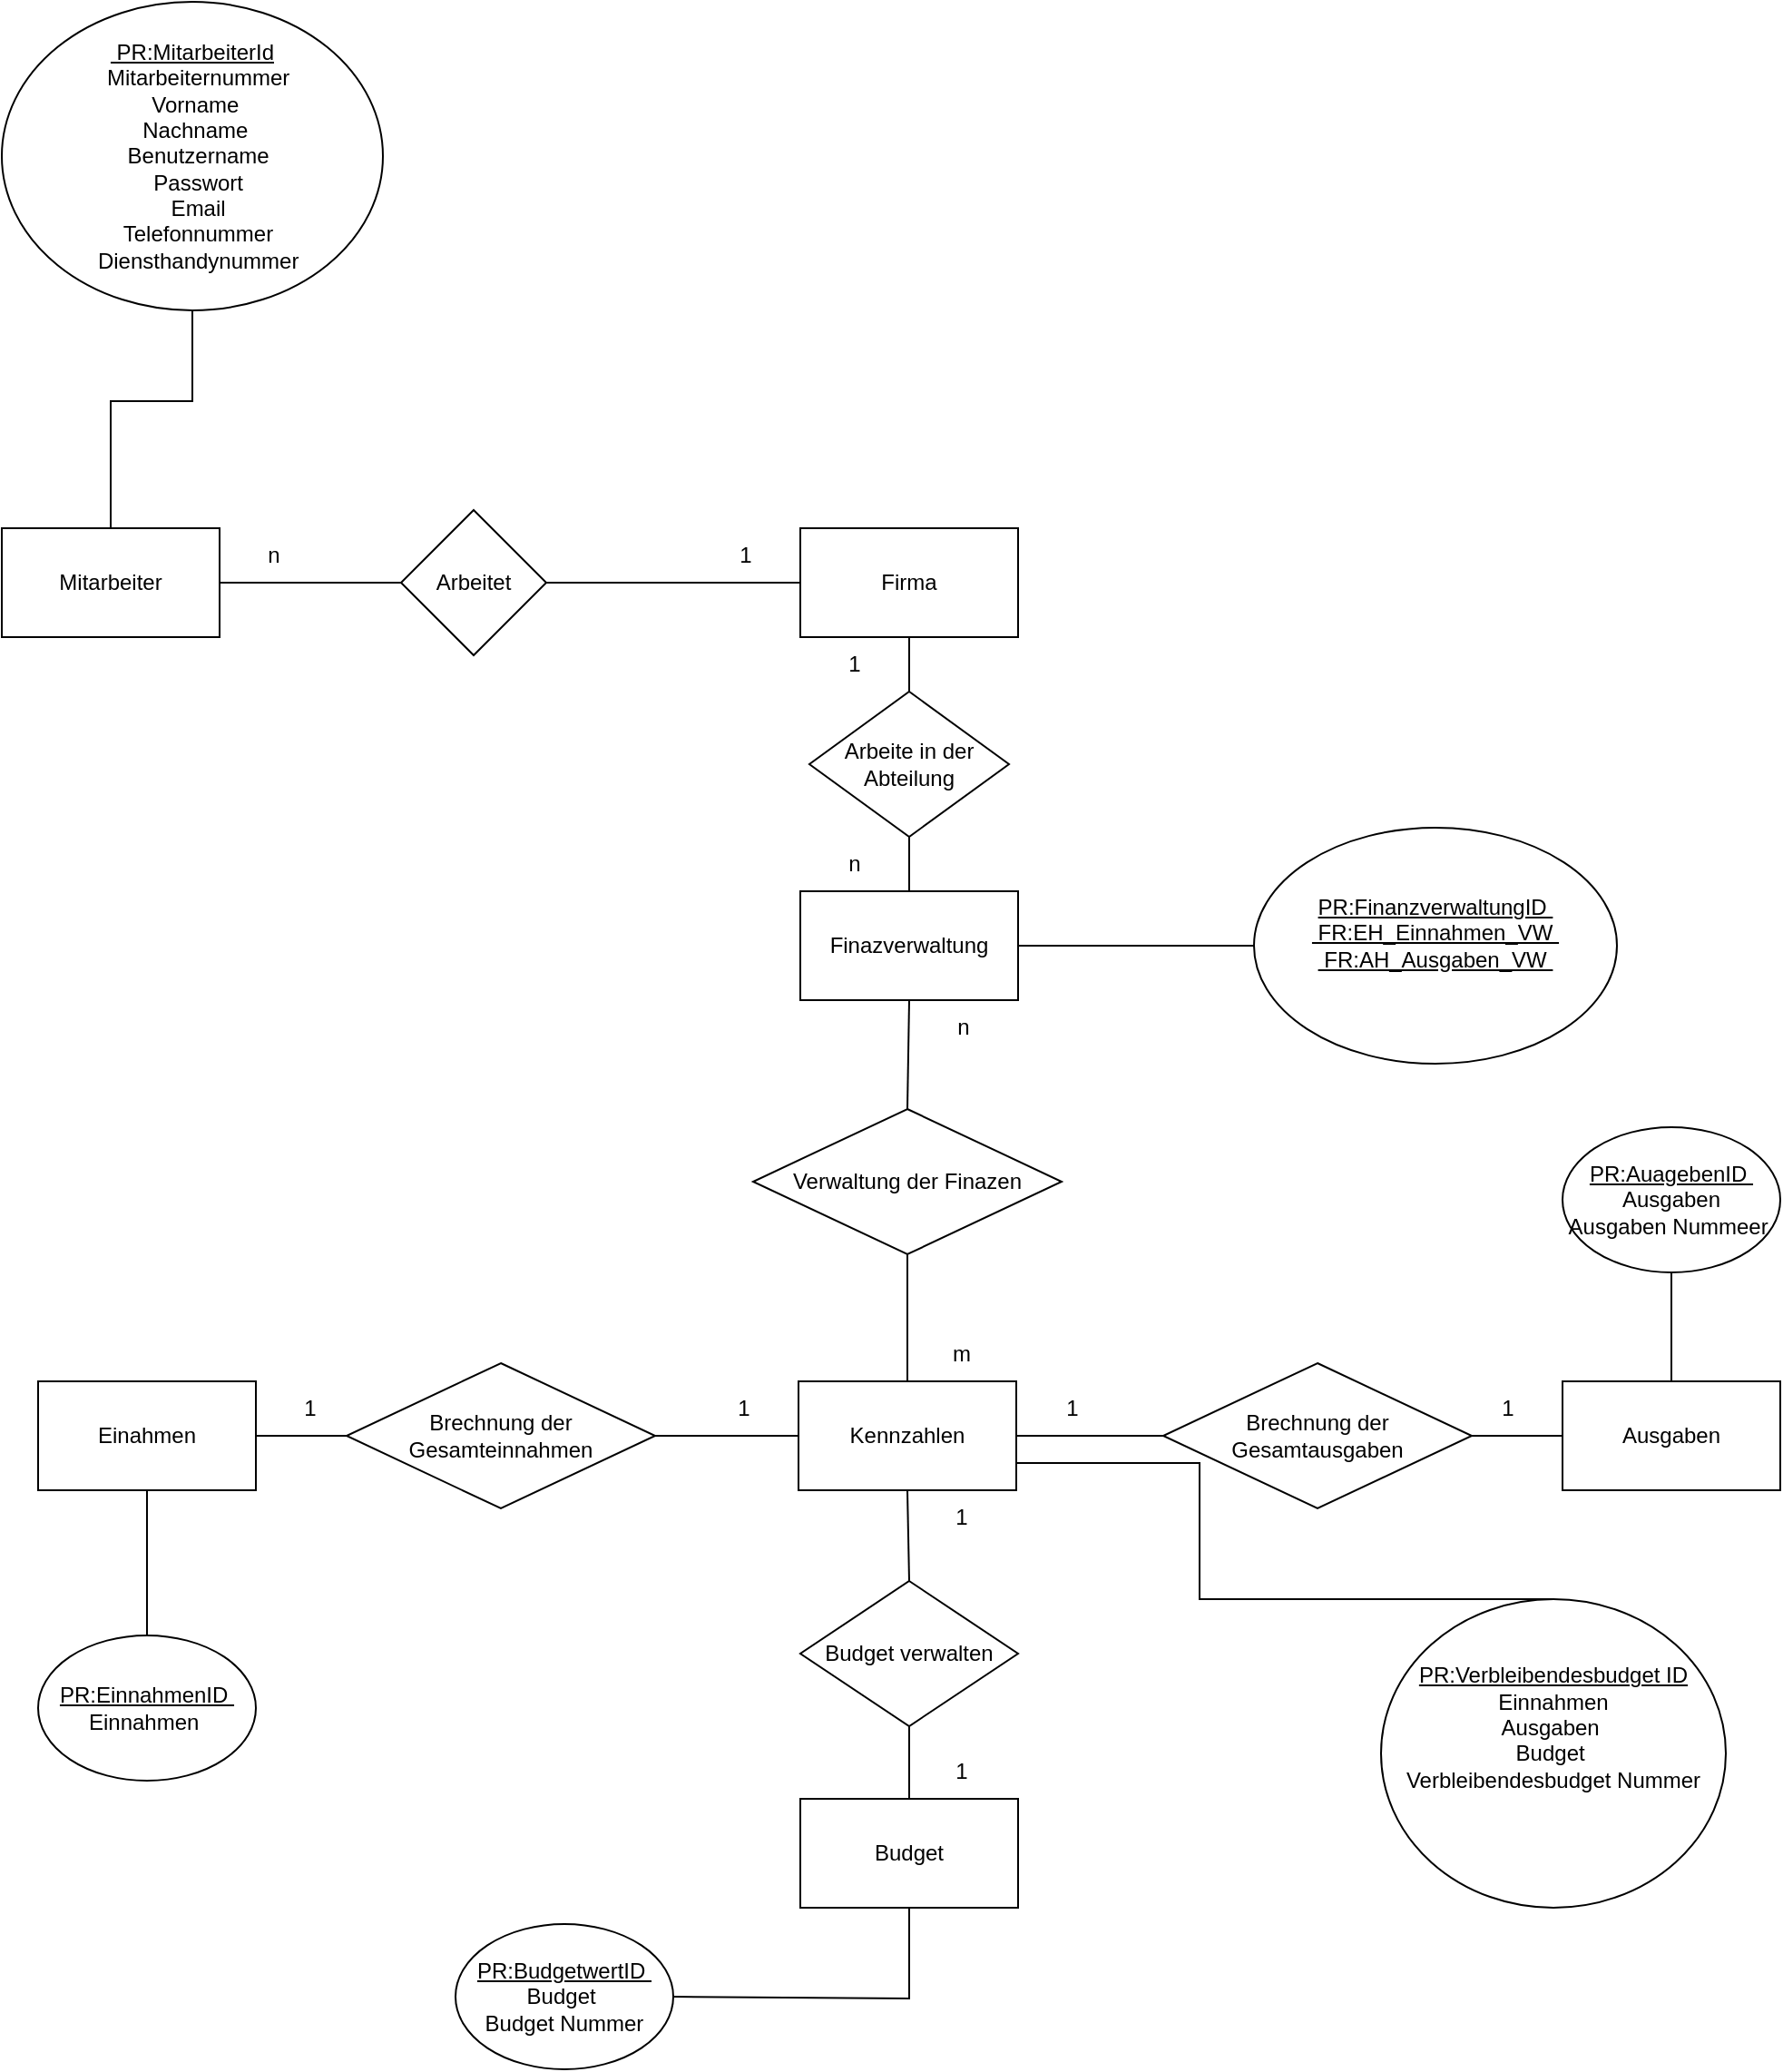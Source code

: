 <mxfile version="26.0.14">
  <diagram name="Seite-1" id="GcwQWnP7xBJ_4kQbS8rm">
    <mxGraphModel dx="1425" dy="2060" grid="1" gridSize="10" guides="1" tooltips="1" connect="1" arrows="1" fold="1" page="1" pageScale="1" pageWidth="827" pageHeight="1169" math="0" shadow="0">
      <root>
        <mxCell id="0" />
        <mxCell id="1" parent="0" />
        <mxCell id="HaEO-w3vZEoRvjeN49cU-1" value="Mitarbeiter" style="rounded=0;whiteSpace=wrap;html=1;" parent="1" vertex="1">
          <mxGeometry y="320" width="120" height="60" as="geometry" />
        </mxCell>
        <mxCell id="HaEO-w3vZEoRvjeN49cU-2" value="Firma" style="rounded=0;whiteSpace=wrap;html=1;" parent="1" vertex="1">
          <mxGeometry x="440" y="320" width="120" height="60" as="geometry" />
        </mxCell>
        <mxCell id="HaEO-w3vZEoRvjeN49cU-3" value="Einahmen" style="rounded=0;whiteSpace=wrap;html=1;" parent="1" vertex="1">
          <mxGeometry x="20" y="790" width="120" height="60" as="geometry" />
        </mxCell>
        <mxCell id="HaEO-w3vZEoRvjeN49cU-4" value="Ausgaben" style="rounded=0;whiteSpace=wrap;html=1;" parent="1" vertex="1">
          <mxGeometry x="860" y="790" width="120" height="60" as="geometry" />
        </mxCell>
        <mxCell id="HaEO-w3vZEoRvjeN49cU-5" value="Kennzahlen" style="rounded=0;whiteSpace=wrap;html=1;" parent="1" vertex="1">
          <mxGeometry x="439" y="790" width="120" height="60" as="geometry" />
        </mxCell>
        <mxCell id="HaEO-w3vZEoRvjeN49cU-6" value="Finazverwaltung" style="rounded=0;whiteSpace=wrap;html=1;" parent="1" vertex="1">
          <mxGeometry x="440" y="520" width="120" height="60" as="geometry" />
        </mxCell>
        <mxCell id="HaEO-w3vZEoRvjeN49cU-7" value="Arbeitet" style="rhombus;whiteSpace=wrap;html=1;" parent="1" vertex="1">
          <mxGeometry x="220" y="310" width="80" height="80" as="geometry" />
        </mxCell>
        <mxCell id="HaEO-w3vZEoRvjeN49cU-8" value="" style="endArrow=none;html=1;rounded=0;exitX=1;exitY=0.5;exitDx=0;exitDy=0;entryX=0;entryY=0.5;entryDx=0;entryDy=0;" parent="1" source="HaEO-w3vZEoRvjeN49cU-1" target="HaEO-w3vZEoRvjeN49cU-7" edge="1">
          <mxGeometry width="50" height="50" relative="1" as="geometry">
            <mxPoint x="220" y="450" as="sourcePoint" />
            <mxPoint x="270" y="400" as="targetPoint" />
          </mxGeometry>
        </mxCell>
        <mxCell id="HaEO-w3vZEoRvjeN49cU-9" value="" style="endArrow=none;html=1;rounded=0;exitX=0;exitY=0.5;exitDx=0;exitDy=0;entryX=1;entryY=0.5;entryDx=0;entryDy=0;" parent="1" source="HaEO-w3vZEoRvjeN49cU-2" target="HaEO-w3vZEoRvjeN49cU-7" edge="1">
          <mxGeometry width="50" height="50" relative="1" as="geometry">
            <mxPoint x="220" y="450" as="sourcePoint" />
            <mxPoint x="270" y="400" as="targetPoint" />
          </mxGeometry>
        </mxCell>
        <mxCell id="HaEO-w3vZEoRvjeN49cU-10" value="n" style="text;html=1;strokeColor=none;fillColor=none;align=center;verticalAlign=middle;whiteSpace=wrap;rounded=0;" parent="1" vertex="1">
          <mxGeometry x="120" y="320" width="60" height="30" as="geometry" />
        </mxCell>
        <mxCell id="HaEO-w3vZEoRvjeN49cU-11" value="1" style="text;html=1;strokeColor=none;fillColor=none;align=center;verticalAlign=middle;whiteSpace=wrap;rounded=0;" parent="1" vertex="1">
          <mxGeometry x="380" y="320" width="60" height="30" as="geometry" />
        </mxCell>
        <mxCell id="HaEO-w3vZEoRvjeN49cU-12" value="&lt;div&gt;&lt;u&gt;&amp;nbsp;PR:MitarbeiterId&lt;/u&gt;&lt;/div&gt;&lt;div&gt;&amp;nbsp; Mitarbeiternummer&lt;/div&gt;&lt;div&gt;&amp;nbsp; Vorname&amp;nbsp;&lt;/div&gt;&lt;div&gt;&amp;nbsp; Nachname&amp;nbsp;&lt;/div&gt;&lt;div&gt;&amp;nbsp; Benutzername&lt;/div&gt;&lt;div&gt;&amp;nbsp; Passwort&lt;/div&gt;&lt;div&gt;&amp;nbsp; Email&lt;/div&gt;&lt;div&gt;&amp;nbsp; Telefonnummer&lt;/div&gt;&lt;div&gt;&amp;nbsp; Diensthandynummer&lt;/div&gt;" style="ellipse;whiteSpace=wrap;html=1;" parent="1" vertex="1">
          <mxGeometry y="30" width="210" height="170" as="geometry" />
        </mxCell>
        <mxCell id="HaEO-w3vZEoRvjeN49cU-13" value="" style="endArrow=none;html=1;rounded=0;exitX=0.5;exitY=1;exitDx=0;exitDy=0;entryX=0.5;entryY=0;entryDx=0;entryDy=0;" parent="1" source="HaEO-w3vZEoRvjeN49cU-12" target="HaEO-w3vZEoRvjeN49cU-1" edge="1">
          <mxGeometry width="50" height="50" relative="1" as="geometry">
            <mxPoint x="90" y="450" as="sourcePoint" />
            <mxPoint x="140" y="400" as="targetPoint" />
            <Array as="points">
              <mxPoint x="105" y="250" />
              <mxPoint x="60" y="250" />
            </Array>
          </mxGeometry>
        </mxCell>
        <mxCell id="HaEO-w3vZEoRvjeN49cU-14" value="Arbeite in der Abteilung" style="rhombus;whiteSpace=wrap;html=1;" parent="1" vertex="1">
          <mxGeometry x="445" y="410" width="110" height="80" as="geometry" />
        </mxCell>
        <mxCell id="HaEO-w3vZEoRvjeN49cU-15" value="" style="endArrow=none;html=1;rounded=0;exitX=0.5;exitY=1;exitDx=0;exitDy=0;entryX=0.5;entryY=0;entryDx=0;entryDy=0;" parent="1" source="HaEO-w3vZEoRvjeN49cU-2" target="HaEO-w3vZEoRvjeN49cU-14" edge="1">
          <mxGeometry width="50" height="50" relative="1" as="geometry">
            <mxPoint x="90" y="450" as="sourcePoint" />
            <mxPoint x="140" y="400" as="targetPoint" />
          </mxGeometry>
        </mxCell>
        <mxCell id="HaEO-w3vZEoRvjeN49cU-16" value="" style="endArrow=none;html=1;rounded=0;exitX=0.5;exitY=0;exitDx=0;exitDy=0;entryX=0.5;entryY=1;entryDx=0;entryDy=0;" parent="1" source="HaEO-w3vZEoRvjeN49cU-6" target="HaEO-w3vZEoRvjeN49cU-14" edge="1">
          <mxGeometry width="50" height="50" relative="1" as="geometry">
            <mxPoint x="90" y="450" as="sourcePoint" />
            <mxPoint x="140" y="400" as="targetPoint" />
          </mxGeometry>
        </mxCell>
        <mxCell id="HaEO-w3vZEoRvjeN49cU-17" value="1" style="text;html=1;strokeColor=none;fillColor=none;align=center;verticalAlign=middle;whiteSpace=wrap;rounded=0;" parent="1" vertex="1">
          <mxGeometry x="440" y="380" width="60" height="30" as="geometry" />
        </mxCell>
        <mxCell id="HaEO-w3vZEoRvjeN49cU-18" value="n" style="text;html=1;strokeColor=none;fillColor=none;align=center;verticalAlign=middle;whiteSpace=wrap;rounded=0;" parent="1" vertex="1">
          <mxGeometry x="440" y="490" width="60" height="30" as="geometry" />
        </mxCell>
        <mxCell id="HaEO-w3vZEoRvjeN49cU-19" value="Verwaltung der Finazen" style="rhombus;whiteSpace=wrap;html=1;" parent="1" vertex="1">
          <mxGeometry x="414" y="640" width="170" height="80" as="geometry" />
        </mxCell>
        <mxCell id="HaEO-w3vZEoRvjeN49cU-20" value="" style="endArrow=none;html=1;rounded=0;exitX=0.5;exitY=1;exitDx=0;exitDy=0;entryX=0.5;entryY=0;entryDx=0;entryDy=0;" parent="1" source="HaEO-w3vZEoRvjeN49cU-6" target="HaEO-w3vZEoRvjeN49cU-19" edge="1">
          <mxGeometry width="50" height="50" relative="1" as="geometry">
            <mxPoint x="500" y="740" as="sourcePoint" />
            <mxPoint x="550" y="690" as="targetPoint" />
          </mxGeometry>
        </mxCell>
        <mxCell id="HaEO-w3vZEoRvjeN49cU-21" value="" style="endArrow=none;html=1;rounded=0;exitX=0.5;exitY=0;exitDx=0;exitDy=0;entryX=0.5;entryY=1;entryDx=0;entryDy=0;" parent="1" source="HaEO-w3vZEoRvjeN49cU-5" target="HaEO-w3vZEoRvjeN49cU-19" edge="1">
          <mxGeometry width="50" height="50" relative="1" as="geometry">
            <mxPoint x="500" y="740" as="sourcePoint" />
            <mxPoint x="550" y="690" as="targetPoint" />
          </mxGeometry>
        </mxCell>
        <mxCell id="HaEO-w3vZEoRvjeN49cU-22" value="n" style="text;html=1;strokeColor=none;fillColor=none;align=center;verticalAlign=middle;whiteSpace=wrap;rounded=0;" parent="1" vertex="1">
          <mxGeometry x="500" y="580" width="60" height="30" as="geometry" />
        </mxCell>
        <mxCell id="HaEO-w3vZEoRvjeN49cU-23" value="m" style="text;html=1;strokeColor=none;fillColor=none;align=center;verticalAlign=middle;whiteSpace=wrap;rounded=0;" parent="1" vertex="1">
          <mxGeometry x="499" y="760" width="60" height="30" as="geometry" />
        </mxCell>
        <mxCell id="HaEO-w3vZEoRvjeN49cU-24" value="Brechnung der Gesamteinnahmen" style="rhombus;whiteSpace=wrap;html=1;" parent="1" vertex="1">
          <mxGeometry x="190" y="780" width="170" height="80" as="geometry" />
        </mxCell>
        <mxCell id="HaEO-w3vZEoRvjeN49cU-25" value="Brechnung der Gesamtausgaben" style="rhombus;whiteSpace=wrap;html=1;" parent="1" vertex="1">
          <mxGeometry x="640" y="780" width="170" height="80" as="geometry" />
        </mxCell>
        <mxCell id="HaEO-w3vZEoRvjeN49cU-26" value="" style="endArrow=none;html=1;rounded=0;exitX=1;exitY=0.5;exitDx=0;exitDy=0;entryX=0;entryY=0.5;entryDx=0;entryDy=0;" parent="1" source="HaEO-w3vZEoRvjeN49cU-3" target="HaEO-w3vZEoRvjeN49cU-24" edge="1">
          <mxGeometry width="50" height="50" relative="1" as="geometry">
            <mxPoint x="210" y="740" as="sourcePoint" />
            <mxPoint x="260" y="690" as="targetPoint" />
          </mxGeometry>
        </mxCell>
        <mxCell id="HaEO-w3vZEoRvjeN49cU-27" value="" style="endArrow=none;html=1;rounded=0;exitX=1;exitY=0.5;exitDx=0;exitDy=0;entryX=0;entryY=0.5;entryDx=0;entryDy=0;" parent="1" source="HaEO-w3vZEoRvjeN49cU-24" target="HaEO-w3vZEoRvjeN49cU-5" edge="1">
          <mxGeometry width="50" height="50" relative="1" as="geometry">
            <mxPoint x="210" y="740" as="sourcePoint" />
            <mxPoint x="260" y="690" as="targetPoint" />
          </mxGeometry>
        </mxCell>
        <mxCell id="HaEO-w3vZEoRvjeN49cU-28" value="" style="endArrow=none;html=1;rounded=0;entryX=0;entryY=0.5;entryDx=0;entryDy=0;exitX=1;exitY=0.5;exitDx=0;exitDy=0;" parent="1" source="HaEO-w3vZEoRvjeN49cU-25" target="HaEO-w3vZEoRvjeN49cU-4" edge="1">
          <mxGeometry width="50" height="50" relative="1" as="geometry">
            <mxPoint x="520" y="740" as="sourcePoint" />
            <mxPoint x="570" y="690" as="targetPoint" />
          </mxGeometry>
        </mxCell>
        <mxCell id="HaEO-w3vZEoRvjeN49cU-29" value="" style="endArrow=none;html=1;rounded=0;exitX=1;exitY=0.5;exitDx=0;exitDy=0;" parent="1" source="HaEO-w3vZEoRvjeN49cU-5" target="HaEO-w3vZEoRvjeN49cU-25" edge="1">
          <mxGeometry width="50" height="50" relative="1" as="geometry">
            <mxPoint x="570" y="830" as="sourcePoint" />
            <mxPoint x="570" y="690" as="targetPoint" />
          </mxGeometry>
        </mxCell>
        <mxCell id="HaEO-w3vZEoRvjeN49cU-30" value="1" style="text;html=1;strokeColor=none;fillColor=none;align=center;verticalAlign=middle;whiteSpace=wrap;rounded=0;" parent="1" vertex="1">
          <mxGeometry x="140" y="790" width="60" height="30" as="geometry" />
        </mxCell>
        <mxCell id="HaEO-w3vZEoRvjeN49cU-31" value="1" style="text;html=1;strokeColor=none;fillColor=none;align=center;verticalAlign=middle;whiteSpace=wrap;rounded=0;" parent="1" vertex="1">
          <mxGeometry x="379" y="790" width="60" height="30" as="geometry" />
        </mxCell>
        <mxCell id="HaEO-w3vZEoRvjeN49cU-32" value="1" style="text;html=1;strokeColor=none;fillColor=none;align=center;verticalAlign=middle;whiteSpace=wrap;rounded=0;" parent="1" vertex="1">
          <mxGeometry x="800" y="790" width="60" height="30" as="geometry" />
        </mxCell>
        <mxCell id="HaEO-w3vZEoRvjeN49cU-33" value="1" style="text;html=1;strokeColor=none;fillColor=none;align=center;verticalAlign=middle;whiteSpace=wrap;rounded=0;" parent="1" vertex="1">
          <mxGeometry x="560" y="790" width="60" height="30" as="geometry" />
        </mxCell>
        <mxCell id="HaEO-w3vZEoRvjeN49cU-34" value="&lt;div&gt;&lt;u&gt;PR:AuagebenID&amp;nbsp;&lt;/u&gt;&lt;/div&gt;&lt;div&gt;Ausgaben&lt;/div&gt;&lt;div&gt;Ausgaben Nummeer&amp;nbsp;&lt;/div&gt;" style="ellipse;whiteSpace=wrap;html=1;" parent="1" vertex="1">
          <mxGeometry x="860" y="650" width="120" height="80" as="geometry" />
        </mxCell>
        <mxCell id="HaEO-w3vZEoRvjeN49cU-35" value="&lt;div&gt;&lt;u&gt;PR:FinanzverwaltungID&amp;nbsp;&lt;/u&gt;&lt;/div&gt;&lt;div&gt;&lt;u&gt;&lt;span style=&quot;background-color: initial;&quot;&gt;&amp;nbsp;FR:EH_Einnahmen_VW&amp;nbsp;&lt;/span&gt;&lt;/u&gt;&lt;/div&gt;&lt;div&gt;&lt;span style=&quot;background-color: initial;&quot;&gt;&lt;u&gt;&amp;nbsp;FR:AH_Ausgaben_VW&amp;nbsp;&lt;/u&gt;&lt;/span&gt;&lt;/div&gt;&lt;div&gt;&lt;span style=&quot;background-color: initial;&quot;&gt;&amp;nbsp;&lt;/span&gt;&lt;/div&gt;" style="ellipse;whiteSpace=wrap;html=1;" parent="1" vertex="1">
          <mxGeometry x="690" y="485" width="200" height="130" as="geometry" />
        </mxCell>
        <mxCell id="HaEO-w3vZEoRvjeN49cU-38" value="&lt;div&gt;&lt;u&gt;PR:Verbleibendesbudget ID&lt;/u&gt;&lt;/div&gt;&lt;div&gt;&lt;span style=&quot;background-color: transparent; color: light-dark(rgb(0, 0, 0), rgb(255, 255, 255));&quot;&gt;Einnahmen&lt;/span&gt;&lt;/div&gt;&lt;div&gt;Ausgaben&amp;nbsp;&lt;/div&gt;&lt;div&gt;Budget&amp;nbsp;&lt;/div&gt;&lt;div&gt;Verbleibendesbudget Nummer&lt;/div&gt;&lt;div&gt;&lt;br&gt;&lt;/div&gt;&lt;div&gt;&lt;span style=&quot;background-color: initial;&quot;&gt;&lt;br&gt;&lt;/span&gt;&lt;/div&gt;" style="ellipse;whiteSpace=wrap;html=1;" parent="1" vertex="1">
          <mxGeometry x="760" y="910" width="190" height="170" as="geometry" />
        </mxCell>
        <mxCell id="HaEO-w3vZEoRvjeN49cU-39" value="&lt;div&gt;&lt;u&gt;PR:EinnahmenID&amp;nbsp;&lt;/u&gt;&lt;/div&gt;&lt;div&gt;Einnahmen&amp;nbsp;&lt;/div&gt;" style="ellipse;whiteSpace=wrap;html=1;" parent="1" vertex="1">
          <mxGeometry x="20" y="930" width="120" height="80" as="geometry" />
        </mxCell>
        <mxCell id="HaEO-w3vZEoRvjeN49cU-40" value="" style="endArrow=none;html=1;rounded=0;entryX=0.5;entryY=1;entryDx=0;entryDy=0;" parent="1" source="HaEO-w3vZEoRvjeN49cU-39" target="HaEO-w3vZEoRvjeN49cU-3" edge="1">
          <mxGeometry width="50" height="50" relative="1" as="geometry">
            <mxPoint x="70" y="590" as="sourcePoint" />
            <mxPoint x="120" y="540" as="targetPoint" />
          </mxGeometry>
        </mxCell>
        <mxCell id="HaEO-w3vZEoRvjeN49cU-41" value="" style="endArrow=none;html=1;rounded=0;exitX=0.5;exitY=0;exitDx=0;exitDy=0;entryX=1;entryY=0.75;entryDx=0;entryDy=0;" parent="1" source="HaEO-w3vZEoRvjeN49cU-38" target="HaEO-w3vZEoRvjeN49cU-5" edge="1">
          <mxGeometry width="50" height="50" relative="1" as="geometry">
            <mxPoint x="70" y="590" as="sourcePoint" />
            <mxPoint x="120" y="540" as="targetPoint" />
            <Array as="points">
              <mxPoint x="660" y="910" />
              <mxPoint x="660" y="835" />
            </Array>
          </mxGeometry>
        </mxCell>
        <mxCell id="HaEO-w3vZEoRvjeN49cU-42" value="" style="endArrow=none;html=1;rounded=0;exitX=0.5;exitY=0;exitDx=0;exitDy=0;entryX=0.5;entryY=1;entryDx=0;entryDy=0;" parent="1" source="HaEO-w3vZEoRvjeN49cU-4" target="HaEO-w3vZEoRvjeN49cU-34" edge="1">
          <mxGeometry width="50" height="50" relative="1" as="geometry">
            <mxPoint x="590" y="590" as="sourcePoint" />
            <mxPoint x="640" y="540" as="targetPoint" />
          </mxGeometry>
        </mxCell>
        <mxCell id="HaEO-w3vZEoRvjeN49cU-43" value="" style="endArrow=none;html=1;rounded=0;exitX=1;exitY=0.5;exitDx=0;exitDy=0;entryX=0;entryY=0.5;entryDx=0;entryDy=0;" parent="1" source="HaEO-w3vZEoRvjeN49cU-6" target="HaEO-w3vZEoRvjeN49cU-35" edge="1">
          <mxGeometry width="50" height="50" relative="1" as="geometry">
            <mxPoint x="590" y="590" as="sourcePoint" />
            <mxPoint x="640" y="540" as="targetPoint" />
          </mxGeometry>
        </mxCell>
        <mxCell id="HaEO-w3vZEoRvjeN49cU-45" value="Budget verwalten" style="rhombus;whiteSpace=wrap;html=1;" parent="1" vertex="1">
          <mxGeometry x="440" y="900" width="120" height="80" as="geometry" />
        </mxCell>
        <mxCell id="HaEO-w3vZEoRvjeN49cU-49" value="" style="endArrow=none;html=1;rounded=0;exitX=0.5;exitY=0;exitDx=0;exitDy=0;entryX=0.5;entryY=1;entryDx=0;entryDy=0;" parent="1" source="HaEO-w3vZEoRvjeN49cU-45" target="HaEO-w3vZEoRvjeN49cU-5" edge="1">
          <mxGeometry width="50" height="50" relative="1" as="geometry">
            <mxPoint x="620" y="830" as="sourcePoint" />
            <mxPoint x="670" y="780" as="targetPoint" />
          </mxGeometry>
        </mxCell>
        <mxCell id="HaEO-w3vZEoRvjeN49cU-50" value="&lt;div&gt;&lt;u&gt;PR:BudgetwertID&amp;nbsp;&lt;/u&gt;&lt;/div&gt;&lt;div&gt;Budget&amp;nbsp;&lt;/div&gt;&lt;div&gt;Budget Nummer&lt;/div&gt;" style="ellipse;whiteSpace=wrap;html=1;" parent="1" vertex="1">
          <mxGeometry x="250" y="1089" width="120" height="80" as="geometry" />
        </mxCell>
        <mxCell id="HaEO-w3vZEoRvjeN49cU-51" value="Budget" style="rounded=0;whiteSpace=wrap;html=1;" parent="1" vertex="1">
          <mxGeometry x="440" y="1020" width="120" height="60" as="geometry" />
        </mxCell>
        <mxCell id="HaEO-w3vZEoRvjeN49cU-52" value="" style="endArrow=none;html=1;rounded=0;exitX=0.5;exitY=0;exitDx=0;exitDy=0;entryX=0.5;entryY=1;entryDx=0;entryDy=0;" parent="1" source="HaEO-w3vZEoRvjeN49cU-51" target="HaEO-w3vZEoRvjeN49cU-45" edge="1">
          <mxGeometry width="50" height="50" relative="1" as="geometry">
            <mxPoint x="620" y="1130" as="sourcePoint" />
            <mxPoint x="670" y="1080" as="targetPoint" />
          </mxGeometry>
        </mxCell>
        <mxCell id="HaEO-w3vZEoRvjeN49cU-53" value="" style="endArrow=none;html=1;rounded=0;exitX=0.5;exitY=1;exitDx=0;exitDy=0;entryX=1;entryY=0.5;entryDx=0;entryDy=0;" parent="1" source="HaEO-w3vZEoRvjeN49cU-51" target="HaEO-w3vZEoRvjeN49cU-50" edge="1">
          <mxGeometry width="50" height="50" relative="1" as="geometry">
            <mxPoint x="620" y="1130" as="sourcePoint" />
            <mxPoint x="670" y="1080" as="targetPoint" />
            <Array as="points">
              <mxPoint x="500" y="1130" />
            </Array>
          </mxGeometry>
        </mxCell>
        <mxCell id="HaEO-w3vZEoRvjeN49cU-54" value="1" style="text;html=1;strokeColor=none;fillColor=none;align=center;verticalAlign=middle;whiteSpace=wrap;rounded=0;" parent="1" vertex="1">
          <mxGeometry x="499" y="990" width="60" height="30" as="geometry" />
        </mxCell>
        <mxCell id="HaEO-w3vZEoRvjeN49cU-55" value="1" style="text;html=1;strokeColor=none;fillColor=none;align=center;verticalAlign=middle;whiteSpace=wrap;rounded=0;" parent="1" vertex="1">
          <mxGeometry x="499" y="850" width="60" height="30" as="geometry" />
        </mxCell>
      </root>
    </mxGraphModel>
  </diagram>
</mxfile>
